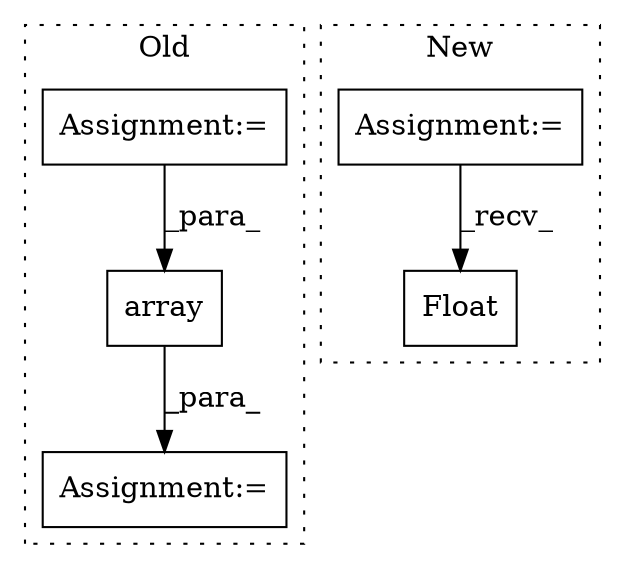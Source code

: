 digraph G {
subgraph cluster0 {
1 [label="array" a="32" s="582,614" l="6,1" shape="box"];
3 [label="Assignment:=" a="7" s="685" l="1" shape="box"];
4 [label="Assignment:=" a="7" s="359" l="1" shape="box"];
label = "Old";
style="dotted";
}
subgraph cluster1 {
2 [label="Float" a="32" s="398" l="7" shape="box"];
5 [label="Assignment:=" a="7" s="340" l="1" shape="box"];
label = "New";
style="dotted";
}
1 -> 3 [label="_para_"];
4 -> 1 [label="_para_"];
5 -> 2 [label="_recv_"];
}